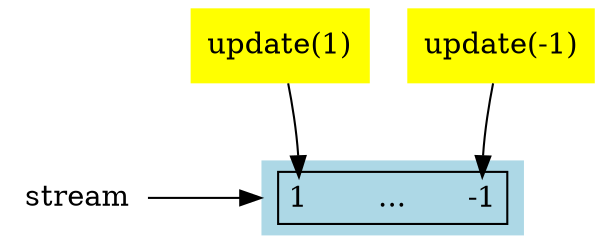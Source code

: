 digraph meiosisdocs {
  stream [shape="none"]

  updateplus1 [shape="none", style="filled", fillcolor="yellow", label="update(1)"]

  updateminus1 [shape="none", style="filled", fillcolor="yellow", label="update(-1)"]

  thestream [shape="plaintext", style="filled", fillcolor="lightblue", label=<
    <table border="1">
      <tr>
        <td port="plusone" border="0">1</td>
        <td border="0">&nbsp;&nbsp;&nbsp;&nbsp;&nbsp;&nbsp;...&nbsp;&nbsp;&nbsp;&nbsp;&nbsp;</td>
        <td port="minusone" border="0">-1</td>
      </tr>
    </table>
  >]

  updateplus1 -> thestream:plusone
  updateminus1 -> thestream:minusone
  stream -> thestream [label="        "]

  {rank="same"; stream thestream}
}
